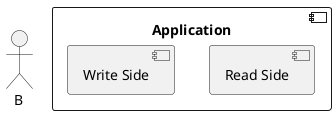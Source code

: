 @startuml


actor B

component "Application" as A {

[Read Side] as R  
[Write Side] as W

}


@enduml